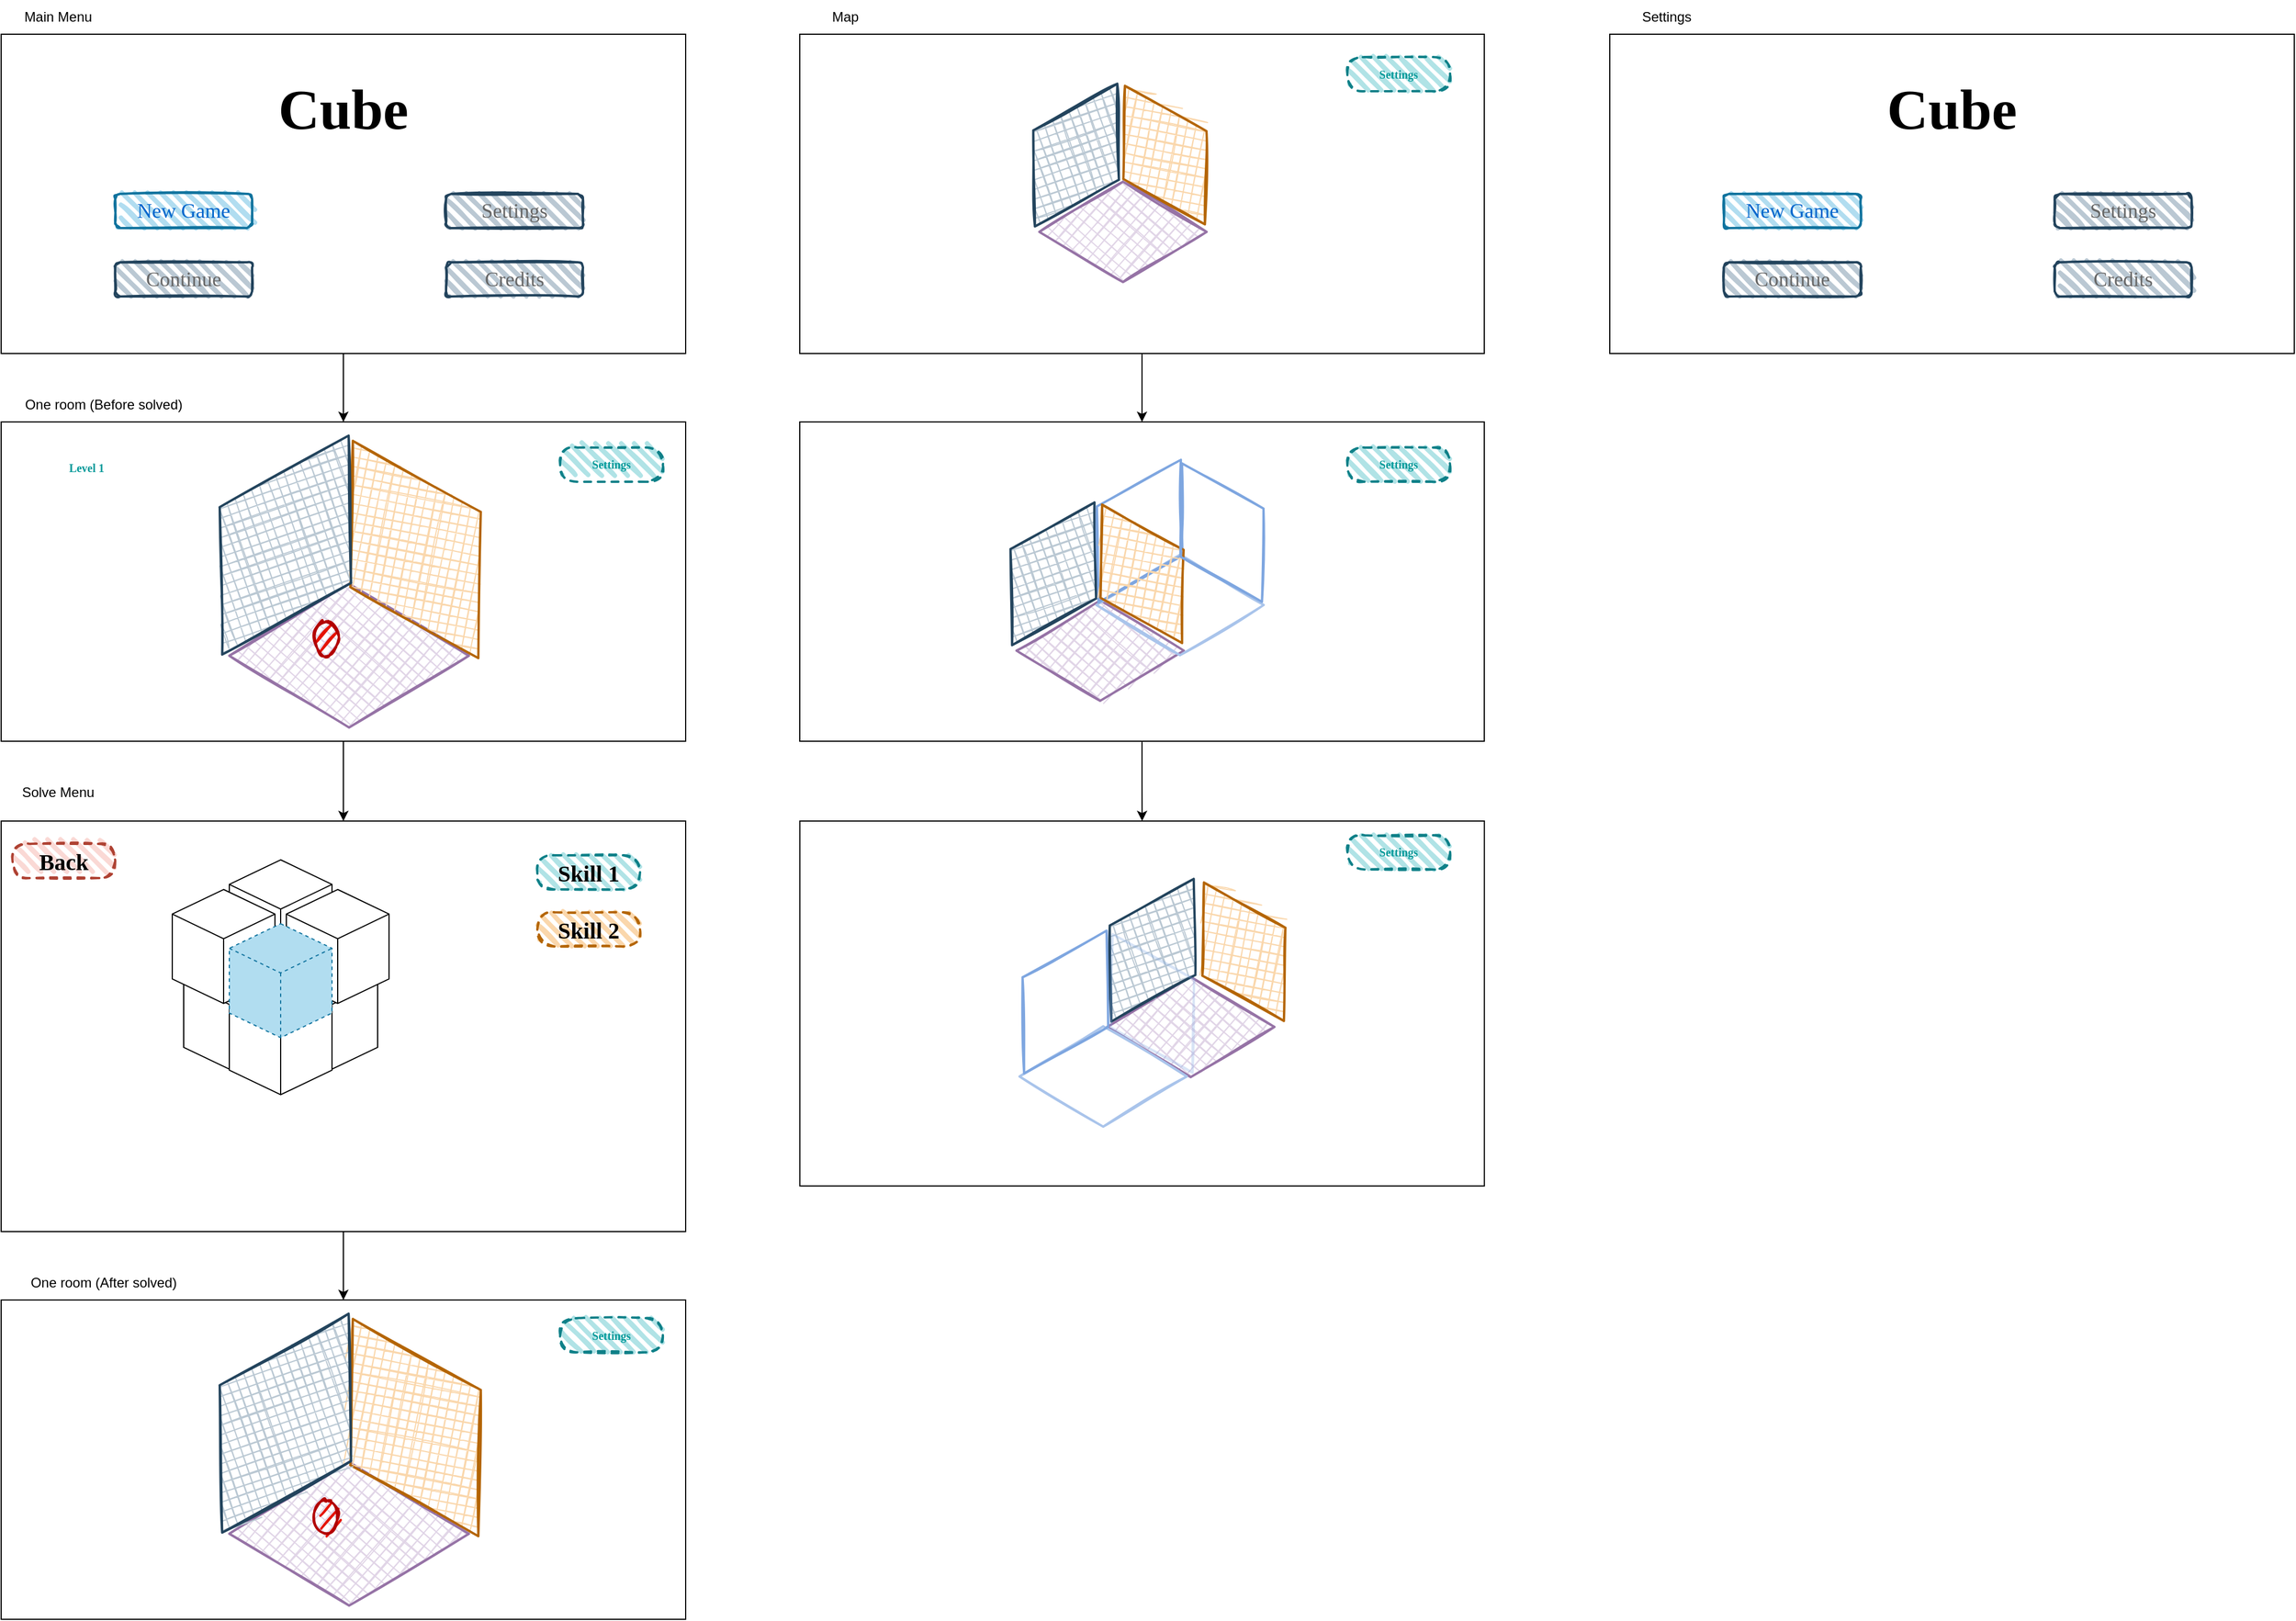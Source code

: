<mxfile version="21.6.6" type="github">
  <diagram name="第 1 页" id="stkLOypLZ-UmR0rTxk0s">
    <mxGraphModel dx="1211" dy="702" grid="1" gridSize="10" guides="1" tooltips="1" connect="1" arrows="1" fold="1" page="1" pageScale="1" pageWidth="827" pageHeight="1169" math="0" shadow="0">
      <root>
        <mxCell id="0" />
        <mxCell id="1" parent="0" />
        <mxCell id="WRboyPtA0cGVxALPe9MC-121" style="edgeStyle=orthogonalEdgeStyle;rounded=0;orthogonalLoop=1;jettySize=auto;html=1;exitX=0.5;exitY=1;exitDx=0;exitDy=0;entryX=0.5;entryY=0;entryDx=0;entryDy=0;" edge="1" parent="1" source="WRboyPtA0cGVxALPe9MC-111" target="WRboyPtA0cGVxALPe9MC-94">
          <mxGeometry relative="1" as="geometry" />
        </mxCell>
        <mxCell id="WRboyPtA0cGVxALPe9MC-111" value="" style="rounded=0;whiteSpace=wrap;html=1;" vertex="1" parent="1">
          <mxGeometry x="740" y="40" width="600" height="280" as="geometry" />
        </mxCell>
        <mxCell id="WRboyPtA0cGVxALPe9MC-53" style="edgeStyle=orthogonalEdgeStyle;rounded=0;orthogonalLoop=1;jettySize=auto;html=1;" edge="1" parent="1" source="WRboyPtA0cGVxALPe9MC-2" target="WRboyPtA0cGVxALPe9MC-10">
          <mxGeometry relative="1" as="geometry" />
        </mxCell>
        <mxCell id="WRboyPtA0cGVxALPe9MC-2" value="" style="rounded=0;whiteSpace=wrap;html=1;" vertex="1" parent="1">
          <mxGeometry x="40" y="40" width="600" height="280" as="geometry" />
        </mxCell>
        <mxCell id="WRboyPtA0cGVxALPe9MC-3" value="Main Menu" style="text;html=1;strokeColor=none;fillColor=none;align=center;verticalAlign=middle;whiteSpace=wrap;rounded=0;" vertex="1" parent="1">
          <mxGeometry x="40" y="10" width="100" height="30" as="geometry" />
        </mxCell>
        <mxCell id="WRboyPtA0cGVxALPe9MC-5" value="&lt;font face=&quot;Comic Sans MS&quot; style=&quot;font-size: 50px;&quot;&gt;&lt;b&gt;Cube&lt;/b&gt;&lt;/font&gt;" style="text;html=1;strokeColor=none;fillColor=none;align=center;verticalAlign=middle;whiteSpace=wrap;rounded=0;" vertex="1" parent="1">
          <mxGeometry x="40" y="90" width="600" height="30" as="geometry" />
        </mxCell>
        <mxCell id="WRboyPtA0cGVxALPe9MC-6" value="&lt;font color=&quot;#0066cc&quot; style=&quot;font-size: 18px;&quot; face=&quot;Comic Sans MS&quot;&gt;New Game&lt;/font&gt;" style="rounded=1;whiteSpace=wrap;html=1;strokeWidth=2;fillWeight=4;hachureGap=8;hachureAngle=45;fillColor=#b1ddf0;sketch=1;strokeColor=#10739e;" vertex="1" parent="1">
          <mxGeometry x="140" y="180" width="120" height="30" as="geometry" />
        </mxCell>
        <mxCell id="WRboyPtA0cGVxALPe9MC-52" style="edgeStyle=orthogonalEdgeStyle;rounded=0;orthogonalLoop=1;jettySize=auto;html=1;exitX=0.5;exitY=1;exitDx=0;exitDy=0;entryX=0.5;entryY=0;entryDx=0;entryDy=0;" edge="1" parent="1" source="WRboyPtA0cGVxALPe9MC-10" target="WRboyPtA0cGVxALPe9MC-12">
          <mxGeometry relative="1" as="geometry" />
        </mxCell>
        <mxCell id="WRboyPtA0cGVxALPe9MC-10" value="" style="rounded=0;whiteSpace=wrap;html=1;" vertex="1" parent="1">
          <mxGeometry x="40" y="380" width="600" height="280" as="geometry" />
        </mxCell>
        <mxCell id="WRboyPtA0cGVxALPe9MC-11" value="One room (Before solved)" style="text;html=1;strokeColor=none;fillColor=none;align=center;verticalAlign=middle;whiteSpace=wrap;rounded=0;" vertex="1" parent="1">
          <mxGeometry x="40" y="350" width="180" height="30" as="geometry" />
        </mxCell>
        <mxCell id="WRboyPtA0cGVxALPe9MC-133" style="edgeStyle=orthogonalEdgeStyle;rounded=0;orthogonalLoop=1;jettySize=auto;html=1;exitX=0.5;exitY=1;exitDx=0;exitDy=0;entryX=0.5;entryY=0;entryDx=0;entryDy=0;" edge="1" parent="1" source="WRboyPtA0cGVxALPe9MC-12" target="WRboyPtA0cGVxALPe9MC-85">
          <mxGeometry relative="1" as="geometry" />
        </mxCell>
        <mxCell id="WRboyPtA0cGVxALPe9MC-12" value="" style="rounded=0;whiteSpace=wrap;html=1;" vertex="1" parent="1">
          <mxGeometry x="40" y="730" width="600" height="360" as="geometry" />
        </mxCell>
        <mxCell id="WRboyPtA0cGVxALPe9MC-22" value="" style="html=1;whiteSpace=wrap;shape=isoCube2;backgroundOutline=1;isoAngle=15;" vertex="1" parent="1">
          <mxGeometry x="240" y="830" width="90" height="100" as="geometry" />
        </mxCell>
        <mxCell id="WRboyPtA0cGVxALPe9MC-20" value="" style="html=1;whiteSpace=wrap;shape=isoCube2;backgroundOutline=1;isoAngle=15;" vertex="1" parent="1">
          <mxGeometry x="200" y="850" width="90" height="100" as="geometry" />
        </mxCell>
        <mxCell id="WRboyPtA0cGVxALPe9MC-23" value="" style="html=1;whiteSpace=wrap;shape=isoCube2;backgroundOutline=1;isoAngle=15;" vertex="1" parent="1">
          <mxGeometry x="280" y="850" width="90" height="100" as="geometry" />
        </mxCell>
        <mxCell id="WRboyPtA0cGVxALPe9MC-24" value="" style="html=1;whiteSpace=wrap;shape=isoCube2;backgroundOutline=1;isoAngle=15;" vertex="1" parent="1">
          <mxGeometry x="240" y="870" width="90" height="100" as="geometry" />
        </mxCell>
        <mxCell id="WRboyPtA0cGVxALPe9MC-29" value="" style="html=1;whiteSpace=wrap;shape=isoCube2;backgroundOutline=1;isoAngle=15;" vertex="1" parent="1">
          <mxGeometry x="240" y="764" width="90" height="100" as="geometry" />
        </mxCell>
        <mxCell id="WRboyPtA0cGVxALPe9MC-30" value="" style="html=1;whiteSpace=wrap;shape=isoCube2;backgroundOutline=1;isoAngle=15;" vertex="1" parent="1">
          <mxGeometry x="190" y="790" width="90" height="100" as="geometry" />
        </mxCell>
        <mxCell id="WRboyPtA0cGVxALPe9MC-31" value="" style="html=1;whiteSpace=wrap;shape=isoCube2;backgroundOutline=1;isoAngle=15;" vertex="1" parent="1">
          <mxGeometry x="290" y="790" width="90" height="100" as="geometry" />
        </mxCell>
        <mxCell id="WRboyPtA0cGVxALPe9MC-32" value="" style="html=1;whiteSpace=wrap;shape=isoCube2;backgroundOutline=1;isoAngle=15;strokeColor=#10739e;fillColor=#b1ddf0;dashed=1;" vertex="1" parent="1">
          <mxGeometry x="240" y="820" width="90" height="100" as="geometry" />
        </mxCell>
        <mxCell id="WRboyPtA0cGVxALPe9MC-37" value="Solve Menu" style="text;html=1;strokeColor=none;fillColor=none;align=center;verticalAlign=middle;whiteSpace=wrap;rounded=0;" vertex="1" parent="1">
          <mxGeometry x="40" y="690" width="100" height="30" as="geometry" />
        </mxCell>
        <mxCell id="WRboyPtA0cGVxALPe9MC-48" value="" style="html=1;whiteSpace=wrap;aspect=fixed;shape=rhombus;perimeter=rhombusPerimeter;strokeWidth=2;fillWeight=-1;hachureGap=8;fillStyle=cross-hatch;fillColor=#e1d5e7;sketch=1;strokeColor=#9673a6;" vertex="1" parent="1">
          <mxGeometry x="240" y="522" width="210" height="126" as="geometry" />
        </mxCell>
        <mxCell id="WRboyPtA0cGVxALPe9MC-49" value="" style="html=1;whiteSpace=wrap;aspect=fixed;shape=rhombus;rotation=-120;fillColor=#fad7ac;strokeColor=#b46504;perimeter=rhombusPerimeter;strokeWidth=2;fillWeight=-1;hachureGap=8;fillStyle=cross-hatch;sketch=1;" vertex="1" parent="1">
          <mxGeometry x="293.27" y="425.89" width="220" height="132" as="geometry" />
        </mxCell>
        <mxCell id="WRboyPtA0cGVxALPe9MC-50" value="" style="html=1;whiteSpace=wrap;aspect=fixed;shape=rhombus;rotation=120;fillColor=#bac8d3;strokeColor=#23445d;perimeter=rhombusPerimeter;strokeWidth=2;fillWeight=-1;hachureGap=8;fillStyle=cross-hatch;sketch=1;" vertex="1" parent="1">
          <mxGeometry x="178.33" y="421.5" width="221.67" height="133" as="geometry" />
        </mxCell>
        <mxCell id="WRboyPtA0cGVxALPe9MC-51" value="" style="shape=ellipse;whiteSpace=wrap;html=1;perimeter=ellipsePerimeter;strokeWidth=2;fillWeight=2;hachureGap=8;fillColor=#e51400;fillStyle=dots;sketch=1;fontColor=#ffffff;strokeColor=#B20000;" vertex="1" parent="1">
          <mxGeometry x="315" y="555" width="20" height="30" as="geometry" />
        </mxCell>
        <mxCell id="WRboyPtA0cGVxALPe9MC-64" value="&lt;font style=&quot;font-size: 20px;&quot; face=&quot;Comic Sans MS&quot;&gt;&lt;b&gt;Skill 1&lt;/b&gt;&lt;/font&gt;" style="html=1;whiteSpace=wrap;shape=label;backgroundOutline=1;isoAngle=15;rounded=1;strokeWidth=2;fillWeight=4;hachureGap=8;hachureAngle=45;fillColor=#b0e3e6;sketch=1;arcSize=50;strokeColor=#0e8088;dashed=1;" vertex="1" parent="1">
          <mxGeometry x="510" y="760" width="90" height="30" as="geometry" />
        </mxCell>
        <mxCell id="WRboyPtA0cGVxALPe9MC-68" value="&lt;font size=&quot;1&quot; face=&quot;Comic Sans MS&quot;&gt;&lt;b style=&quot;font-size: 20px;&quot;&gt;Skill 2&lt;/b&gt;&lt;/font&gt;" style="html=1;whiteSpace=wrap;shape=label;backgroundOutline=1;isoAngle=15;rounded=1;strokeWidth=2;fillWeight=4;hachureGap=8;hachureAngle=45;fillColor=#fad7ac;sketch=1;arcSize=50;strokeColor=#b46504;dashed=1;" vertex="1" parent="1">
          <mxGeometry x="510" y="810" width="90" height="30" as="geometry" />
        </mxCell>
        <mxCell id="WRboyPtA0cGVxALPe9MC-69" value="&lt;font face=&quot;Comic Sans MS&quot; style=&quot;font-size: 20px;&quot;&gt;&lt;b&gt;Back&lt;/b&gt;&lt;/font&gt;" style="html=1;whiteSpace=wrap;shape=label;backgroundOutline=1;isoAngle=15;rounded=1;strokeWidth=2;fillWeight=4;hachureGap=8;hachureAngle=45;fillColor=#fad9d5;sketch=1;arcSize=50;strokeColor=#ae4132;dashed=1;" vertex="1" parent="1">
          <mxGeometry x="50" y="750" width="90" height="30" as="geometry" />
        </mxCell>
        <mxCell id="WRboyPtA0cGVxALPe9MC-70" value="&lt;font color=&quot;#009999&quot; size=&quot;1&quot; face=&quot;Comic Sans MS&quot;&gt;&lt;b style=&quot;&quot;&gt;Settings&lt;/b&gt;&lt;/font&gt;" style="html=1;whiteSpace=wrap;shape=label;backgroundOutline=1;isoAngle=15;rounded=1;strokeWidth=2;fillWeight=4;hachureGap=8;hachureAngle=45;fillColor=#b0e3e6;sketch=1;arcSize=50;strokeColor=#0e8088;dashed=1;" vertex="1" parent="1">
          <mxGeometry x="530" y="402.44" width="90" height="30" as="geometry" />
        </mxCell>
        <mxCell id="WRboyPtA0cGVxALPe9MC-82" value="&lt;font color=&quot;#666666&quot; style=&quot;font-size: 18px;&quot; face=&quot;Comic Sans MS&quot;&gt;Continue&lt;/font&gt;" style="rounded=1;whiteSpace=wrap;html=1;strokeWidth=2;fillWeight=4;hachureGap=8;hachureAngle=45;fillColor=#bac8d3;sketch=1;strokeColor=#23445d;" vertex="1" parent="1">
          <mxGeometry x="140" y="240" width="120" height="30" as="geometry" />
        </mxCell>
        <mxCell id="WRboyPtA0cGVxALPe9MC-83" value="&lt;font color=&quot;#666666&quot; style=&quot;font-size: 18px;&quot; face=&quot;Comic Sans MS&quot;&gt;Settings&lt;/font&gt;" style="rounded=1;whiteSpace=wrap;html=1;strokeWidth=2;fillWeight=4;hachureGap=8;hachureAngle=45;fillColor=#bac8d3;sketch=1;strokeColor=#23445d;" vertex="1" parent="1">
          <mxGeometry x="430" y="180" width="120" height="30" as="geometry" />
        </mxCell>
        <mxCell id="WRboyPtA0cGVxALPe9MC-84" value="&lt;font color=&quot;#666666&quot; style=&quot;font-size: 18px;&quot; face=&quot;Comic Sans MS&quot;&gt;Credits&lt;/font&gt;" style="rounded=1;whiteSpace=wrap;html=1;strokeWidth=2;fillWeight=4;hachureGap=8;hachureAngle=45;fillColor=#bac8d3;sketch=1;strokeColor=#23445d;" vertex="1" parent="1">
          <mxGeometry x="430" y="240" width="120" height="30" as="geometry" />
        </mxCell>
        <mxCell id="WRboyPtA0cGVxALPe9MC-85" value="" style="rounded=0;whiteSpace=wrap;html=1;" vertex="1" parent="1">
          <mxGeometry x="40" y="1150" width="600" height="280" as="geometry" />
        </mxCell>
        <mxCell id="WRboyPtA0cGVxALPe9MC-86" value="One room (After solved)" style="text;html=1;strokeColor=none;fillColor=none;align=center;verticalAlign=middle;whiteSpace=wrap;rounded=0;" vertex="1" parent="1">
          <mxGeometry x="40" y="1120" width="180" height="30" as="geometry" />
        </mxCell>
        <mxCell id="WRboyPtA0cGVxALPe9MC-87" value="" style="html=1;whiteSpace=wrap;aspect=fixed;shape=rhombus;perimeter=rhombusPerimeter;strokeWidth=2;fillWeight=-1;hachureGap=8;fillStyle=cross-hatch;fillColor=#e1d5e7;sketch=1;strokeColor=#9673a6;" vertex="1" parent="1">
          <mxGeometry x="240" y="1292" width="210" height="126" as="geometry" />
        </mxCell>
        <mxCell id="WRboyPtA0cGVxALPe9MC-88" value="" style="html=1;whiteSpace=wrap;aspect=fixed;shape=rhombus;rotation=-120;fillColor=#fad7ac;strokeColor=#b46504;perimeter=rhombusPerimeter;strokeWidth=2;fillWeight=-1;hachureGap=8;fillStyle=cross-hatch;sketch=1;" vertex="1" parent="1">
          <mxGeometry x="293.27" y="1195.89" width="220" height="132" as="geometry" />
        </mxCell>
        <mxCell id="WRboyPtA0cGVxALPe9MC-89" value="" style="html=1;whiteSpace=wrap;aspect=fixed;shape=rhombus;rotation=120;fillColor=#bac8d3;strokeColor=#23445d;perimeter=rhombusPerimeter;strokeWidth=2;fillWeight=-1;hachureGap=8;fillStyle=cross-hatch;sketch=1;" vertex="1" parent="1">
          <mxGeometry x="178.33" y="1191.5" width="221.67" height="133" as="geometry" />
        </mxCell>
        <mxCell id="WRboyPtA0cGVxALPe9MC-90" value="" style="shape=ellipse;whiteSpace=wrap;html=1;perimeter=ellipsePerimeter;strokeWidth=2;fillWeight=2;hachureGap=8;fillColor=#e51400;fillStyle=dots;sketch=1;fontColor=#ffffff;strokeColor=#B20000;" vertex="1" parent="1">
          <mxGeometry x="315" y="1325" width="20" height="30" as="geometry" />
        </mxCell>
        <mxCell id="WRboyPtA0cGVxALPe9MC-91" value="&lt;font color=&quot;#009999&quot; size=&quot;1&quot; face=&quot;Comic Sans MS&quot;&gt;&lt;b style=&quot;&quot;&gt;Settings&lt;/b&gt;&lt;/font&gt;" style="html=1;whiteSpace=wrap;shape=label;backgroundOutline=1;isoAngle=15;rounded=1;strokeWidth=2;fillWeight=4;hachureGap=8;hachureAngle=45;fillColor=#b0e3e6;sketch=1;arcSize=50;strokeColor=#0e8088;dashed=1;" vertex="1" parent="1">
          <mxGeometry x="530" y="1165.89" width="90" height="30" as="geometry" />
        </mxCell>
        <mxCell id="WRboyPtA0cGVxALPe9MC-122" style="edgeStyle=orthogonalEdgeStyle;rounded=0;orthogonalLoop=1;jettySize=auto;html=1;exitX=0.5;exitY=1;exitDx=0;exitDy=0;entryX=0.5;entryY=0;entryDx=0;entryDy=0;" edge="1" parent="1" source="WRboyPtA0cGVxALPe9MC-118" target="WRboyPtA0cGVxALPe9MC-113">
          <mxGeometry relative="1" as="geometry" />
        </mxCell>
        <mxCell id="WRboyPtA0cGVxALPe9MC-124" style="edgeStyle=orthogonalEdgeStyle;rounded=0;orthogonalLoop=1;jettySize=auto;html=1;exitX=0.5;exitY=1;exitDx=0;exitDy=0;entryX=0.5;entryY=0;entryDx=0;entryDy=0;" edge="1" parent="1" source="WRboyPtA0cGVxALPe9MC-94" target="WRboyPtA0cGVxALPe9MC-113">
          <mxGeometry relative="1" as="geometry" />
        </mxCell>
        <mxCell id="WRboyPtA0cGVxALPe9MC-94" value="" style="rounded=0;whiteSpace=wrap;html=1;" vertex="1" parent="1">
          <mxGeometry x="740" y="380" width="600" height="280" as="geometry" />
        </mxCell>
        <mxCell id="WRboyPtA0cGVxALPe9MC-95" value="Map" style="text;html=1;strokeColor=none;fillColor=none;align=center;verticalAlign=middle;whiteSpace=wrap;rounded=0;" vertex="1" parent="1">
          <mxGeometry x="690" y="10" width="180" height="30" as="geometry" />
        </mxCell>
        <mxCell id="WRboyPtA0cGVxALPe9MC-96" value="" style="html=1;whiteSpace=wrap;aspect=fixed;shape=rhombus;perimeter=rhombusPerimeter;strokeWidth=2;fillWeight=-1;hachureGap=8;fillStyle=cross-hatch;fillColor=#e1d5e7;sketch=1;strokeColor=#9673a6;" vertex="1" parent="1">
          <mxGeometry x="950" y="169.34" width="146.67" height="88" as="geometry" />
        </mxCell>
        <mxCell id="WRboyPtA0cGVxALPe9MC-98" value="" style="html=1;whiteSpace=wrap;aspect=fixed;shape=rhombus;rotation=120;fillColor=#bac8d3;strokeColor=#23445d;perimeter=rhombusPerimeter;strokeWidth=2;fillWeight=-1;hachureGap=8;fillStyle=cross-hatch;sketch=1;" vertex="1" parent="1">
          <mxGeometry x="910" y="102.67" width="144.46" height="86.67" as="geometry" />
        </mxCell>
        <mxCell id="WRboyPtA0cGVxALPe9MC-100" value="&lt;font color=&quot;#009999&quot; size=&quot;1&quot; face=&quot;Comic Sans MS&quot;&gt;&lt;b style=&quot;&quot;&gt;Settings&lt;/b&gt;&lt;/font&gt;" style="html=1;whiteSpace=wrap;shape=label;backgroundOutline=1;isoAngle=15;rounded=1;strokeWidth=2;fillWeight=4;hachureGap=8;hachureAngle=45;fillColor=#b0e3e6;sketch=1;arcSize=50;strokeColor=#0e8088;dashed=1;" vertex="1" parent="1">
          <mxGeometry x="1220" y="60.0" width="90" height="30" as="geometry" />
        </mxCell>
        <mxCell id="WRboyPtA0cGVxALPe9MC-97" value="" style="html=1;whiteSpace=wrap;aspect=fixed;shape=rhombus;rotation=-120;fillColor=#fad7ac;strokeColor=#b46504;perimeter=rhombusPerimeter;strokeWidth=2;fillWeight=-1;hachureGap=8;fillStyle=cross-hatch;sketch=1;" vertex="1" parent="1">
          <mxGeometry x="990" y="103.95" width="140.18" height="84.11" as="geometry" />
        </mxCell>
        <mxCell id="WRboyPtA0cGVxALPe9MC-105" value="" style="html=1;whiteSpace=wrap;aspect=fixed;shape=rhombus;perimeter=rhombusPerimeter;strokeWidth=2;fillWeight=-1;hachureGap=8;fillStyle=cross-hatch;fillColor=#e1d5e7;sketch=1;strokeColor=#9673a6;" vertex="1" parent="1">
          <mxGeometry x="930" y="536.55" width="146.67" height="88" as="geometry" />
        </mxCell>
        <mxCell id="WRboyPtA0cGVxALPe9MC-106" value="" style="html=1;whiteSpace=wrap;aspect=fixed;shape=rhombus;rotation=120;fillColor=#bac8d3;strokeColor=#23445d;perimeter=rhombusPerimeter;strokeWidth=2;fillWeight=-1;hachureGap=8;fillStyle=cross-hatch;sketch=1;" vertex="1" parent="1">
          <mxGeometry x="890" y="469.88" width="144.46" height="86.67" as="geometry" />
        </mxCell>
        <mxCell id="WRboyPtA0cGVxALPe9MC-107" value="" style="html=1;whiteSpace=wrap;aspect=fixed;shape=rhombus;perimeter=rhombusPerimeter;strokeWidth=2;fillWeight=-1;hachureGap=8;fillStyle=cross-hatch;fillColor=none;sketch=1;strokeColor=#A9C4EB;" vertex="1" parent="1">
          <mxGeometry x="1000" y="496.55" width="146.67" height="88" as="geometry" />
        </mxCell>
        <mxCell id="WRboyPtA0cGVxALPe9MC-108" value="" style="html=1;whiteSpace=wrap;aspect=fixed;shape=rhombus;rotation=120;fillColor=none;perimeter=rhombusPerimeter;strokeWidth=2;fillWeight=-1;hachureGap=8;fillStyle=cross-hatch;sketch=1;strokeColor=#7EA6E0;" vertex="1" parent="1">
          <mxGeometry x="965.72" y="432.44" width="144.46" height="86.67" as="geometry" />
        </mxCell>
        <mxCell id="WRboyPtA0cGVxALPe9MC-109" value="" style="html=1;whiteSpace=wrap;aspect=fixed;shape=rhombus;rotation=-120;fillColor=#fad7ac;strokeColor=#b46504;perimeter=rhombusPerimeter;strokeWidth=2;fillWeight=-1;hachureGap=8;fillStyle=cross-hatch;sketch=1;" vertex="1" parent="1">
          <mxGeometry x="970" y="471.16" width="140.18" height="84.11" as="geometry" />
        </mxCell>
        <mxCell id="WRboyPtA0cGVxALPe9MC-110" value="" style="html=1;whiteSpace=wrap;aspect=fixed;shape=rhombus;rotation=-120;fillColor=none;strokeColor=#7EA6E0;perimeter=rhombusPerimeter;strokeWidth=2;fillWeight=-1;hachureGap=8;fillStyle=cross-hatch;sketch=1;" vertex="1" parent="1">
          <mxGeometry x="1040" y="435" width="140.18" height="84.11" as="geometry" />
        </mxCell>
        <mxCell id="WRboyPtA0cGVxALPe9MC-112" value="&lt;font color=&quot;#009999&quot; size=&quot;1&quot; face=&quot;Comic Sans MS&quot;&gt;&lt;b style=&quot;&quot;&gt;Settings&lt;/b&gt;&lt;/font&gt;" style="html=1;whiteSpace=wrap;shape=label;backgroundOutline=1;isoAngle=15;rounded=1;strokeWidth=2;fillWeight=4;hachureGap=8;hachureAngle=45;fillColor=#b0e3e6;sketch=1;arcSize=50;strokeColor=#0e8088;dashed=1;" vertex="1" parent="1">
          <mxGeometry x="1220" y="402.44" width="90" height="30" as="geometry" />
        </mxCell>
        <mxCell id="WRboyPtA0cGVxALPe9MC-113" value="" style="rounded=0;whiteSpace=wrap;html=1;" vertex="1" parent="1">
          <mxGeometry x="740.09" y="730" width="600" height="320" as="geometry" />
        </mxCell>
        <mxCell id="WRboyPtA0cGVxALPe9MC-114" value="" style="html=1;whiteSpace=wrap;aspect=fixed;shape=rhombus;perimeter=rhombusPerimeter;strokeWidth=2;fillWeight=-1;hachureGap=8;fillStyle=cross-hatch;fillColor=#e1d5e7;sketch=1;strokeColor=#9673a6;" vertex="1" parent="1">
          <mxGeometry x="1009.42" y="866.55" width="146.67" height="88" as="geometry" />
        </mxCell>
        <mxCell id="WRboyPtA0cGVxALPe9MC-115" value="" style="html=1;whiteSpace=wrap;aspect=fixed;shape=rhombus;rotation=120;fillColor=#bac8d3;strokeColor=#23445d;perimeter=rhombusPerimeter;strokeWidth=2;fillWeight=-1;hachureGap=8;fillStyle=cross-hatch;sketch=1;" vertex="1" parent="1">
          <mxGeometry x="977.01" y="800" width="144.46" height="86.67" as="geometry" />
        </mxCell>
        <mxCell id="WRboyPtA0cGVxALPe9MC-116" value="" style="html=1;whiteSpace=wrap;aspect=fixed;shape=rhombus;perimeter=rhombusPerimeter;strokeWidth=2;fillWeight=-1;hachureGap=8;fillStyle=cross-hatch;fillColor=none;sketch=1;strokeColor=#A9C4EB;" vertex="1" parent="1">
          <mxGeometry x="932.66" y="910" width="146.67" height="88" as="geometry" />
        </mxCell>
        <mxCell id="WRboyPtA0cGVxALPe9MC-117" value="" style="html=1;whiteSpace=wrap;aspect=fixed;shape=rhombus;rotation=120;fillColor=none;perimeter=rhombusPerimeter;strokeWidth=2;fillWeight=-1;hachureGap=8;fillStyle=cross-hatch;sketch=1;strokeColor=#7EA6E0;" vertex="1" parent="1">
          <mxGeometry x="900.59" y="845.38" width="144.46" height="86.67" as="geometry" />
        </mxCell>
        <mxCell id="WRboyPtA0cGVxALPe9MC-119" value="" style="html=1;whiteSpace=wrap;aspect=fixed;shape=rhombus;rotation=-120;fillColor=none;strokeColor=#7EA6E0;perimeter=rhombusPerimeter;strokeWidth=2;fillWeight=-1;hachureGap=8;fillStyle=cross-hatch;sketch=1;opacity=30;" vertex="1" parent="1">
          <mxGeometry x="979.15" y="847.94" width="140.18" height="84.11" as="geometry" />
        </mxCell>
        <mxCell id="WRboyPtA0cGVxALPe9MC-120" value="&lt;font color=&quot;#009999&quot; size=&quot;1&quot; face=&quot;Comic Sans MS&quot;&gt;&lt;b style=&quot;&quot;&gt;Settings&lt;/b&gt;&lt;/font&gt;" style="html=1;whiteSpace=wrap;shape=label;backgroundOutline=1;isoAngle=15;rounded=1;strokeWidth=2;fillWeight=4;hachureGap=8;hachureAngle=45;fillColor=#b0e3e6;sketch=1;arcSize=50;strokeColor=#0e8088;dashed=1;" vertex="1" parent="1">
          <mxGeometry x="1220.09" y="742.44" width="90" height="30" as="geometry" />
        </mxCell>
        <mxCell id="WRboyPtA0cGVxALPe9MC-118" value="" style="html=1;whiteSpace=wrap;aspect=fixed;shape=rhombus;rotation=-120;fillColor=#fad7ac;strokeColor=#b46504;perimeter=rhombusPerimeter;strokeWidth=2;fillWeight=-1;hachureGap=8;fillStyle=cross-hatch;sketch=1;" vertex="1" parent="1">
          <mxGeometry x="1059.24" y="802.56" width="140.18" height="84.11" as="geometry" />
        </mxCell>
        <mxCell id="WRboyPtA0cGVxALPe9MC-125" value="&lt;font color=&quot;#009999&quot; size=&quot;1&quot; face=&quot;Comic Sans MS&quot;&gt;&lt;b style=&quot;&quot;&gt;Level 1&lt;/b&gt;&lt;/font&gt;" style="html=1;whiteSpace=wrap;shape=label;backgroundOutline=1;isoAngle=15;rounded=1;strokeWidth=2;fillWeight=4;hachureGap=8;hachureAngle=45;fillColor=none;sketch=1;arcSize=50;strokeColor=none;" vertex="1" parent="1">
          <mxGeometry x="70" y="405" width="90" height="30" as="geometry" />
        </mxCell>
        <mxCell id="WRboyPtA0cGVxALPe9MC-126" value="" style="rounded=0;whiteSpace=wrap;html=1;" vertex="1" parent="1">
          <mxGeometry x="1450" y="40" width="600" height="280" as="geometry" />
        </mxCell>
        <mxCell id="WRboyPtA0cGVxALPe9MC-127" value="Settings" style="text;html=1;strokeColor=none;fillColor=none;align=center;verticalAlign=middle;whiteSpace=wrap;rounded=0;" vertex="1" parent="1">
          <mxGeometry x="1450" y="10" width="100" height="30" as="geometry" />
        </mxCell>
        <mxCell id="WRboyPtA0cGVxALPe9MC-128" value="&lt;font face=&quot;Comic Sans MS&quot; style=&quot;font-size: 50px;&quot;&gt;&lt;b&gt;Cube&lt;/b&gt;&lt;/font&gt;" style="text;html=1;strokeColor=none;fillColor=none;align=center;verticalAlign=middle;whiteSpace=wrap;rounded=0;" vertex="1" parent="1">
          <mxGeometry x="1450" y="90" width="600" height="30" as="geometry" />
        </mxCell>
        <mxCell id="WRboyPtA0cGVxALPe9MC-129" value="&lt;font color=&quot;#0066cc&quot; style=&quot;font-size: 18px;&quot; face=&quot;Comic Sans MS&quot;&gt;New Game&lt;/font&gt;" style="rounded=1;whiteSpace=wrap;html=1;strokeWidth=2;fillWeight=4;hachureGap=8;hachureAngle=45;fillColor=#b1ddf0;sketch=1;strokeColor=#10739e;" vertex="1" parent="1">
          <mxGeometry x="1550" y="180" width="120" height="30" as="geometry" />
        </mxCell>
        <mxCell id="WRboyPtA0cGVxALPe9MC-130" value="&lt;font color=&quot;#666666&quot; style=&quot;font-size: 18px;&quot; face=&quot;Comic Sans MS&quot;&gt;Continue&lt;/font&gt;" style="rounded=1;whiteSpace=wrap;html=1;strokeWidth=2;fillWeight=4;hachureGap=8;hachureAngle=45;fillColor=#bac8d3;sketch=1;strokeColor=#23445d;" vertex="1" parent="1">
          <mxGeometry x="1550" y="240" width="120" height="30" as="geometry" />
        </mxCell>
        <mxCell id="WRboyPtA0cGVxALPe9MC-131" value="&lt;font color=&quot;#666666&quot; style=&quot;font-size: 18px;&quot; face=&quot;Comic Sans MS&quot;&gt;Settings&lt;/font&gt;" style="rounded=1;whiteSpace=wrap;html=1;strokeWidth=2;fillWeight=4;hachureGap=8;hachureAngle=45;fillColor=#bac8d3;sketch=1;strokeColor=#23445d;" vertex="1" parent="1">
          <mxGeometry x="1840" y="180" width="120" height="30" as="geometry" />
        </mxCell>
        <mxCell id="WRboyPtA0cGVxALPe9MC-132" value="&lt;font color=&quot;#666666&quot; style=&quot;font-size: 18px;&quot; face=&quot;Comic Sans MS&quot;&gt;Credits&lt;/font&gt;" style="rounded=1;whiteSpace=wrap;html=1;strokeWidth=2;fillWeight=4;hachureGap=8;hachureAngle=45;fillColor=#bac8d3;sketch=1;strokeColor=#23445d;" vertex="1" parent="1">
          <mxGeometry x="1840" y="240" width="120" height="30" as="geometry" />
        </mxCell>
      </root>
    </mxGraphModel>
  </diagram>
</mxfile>
